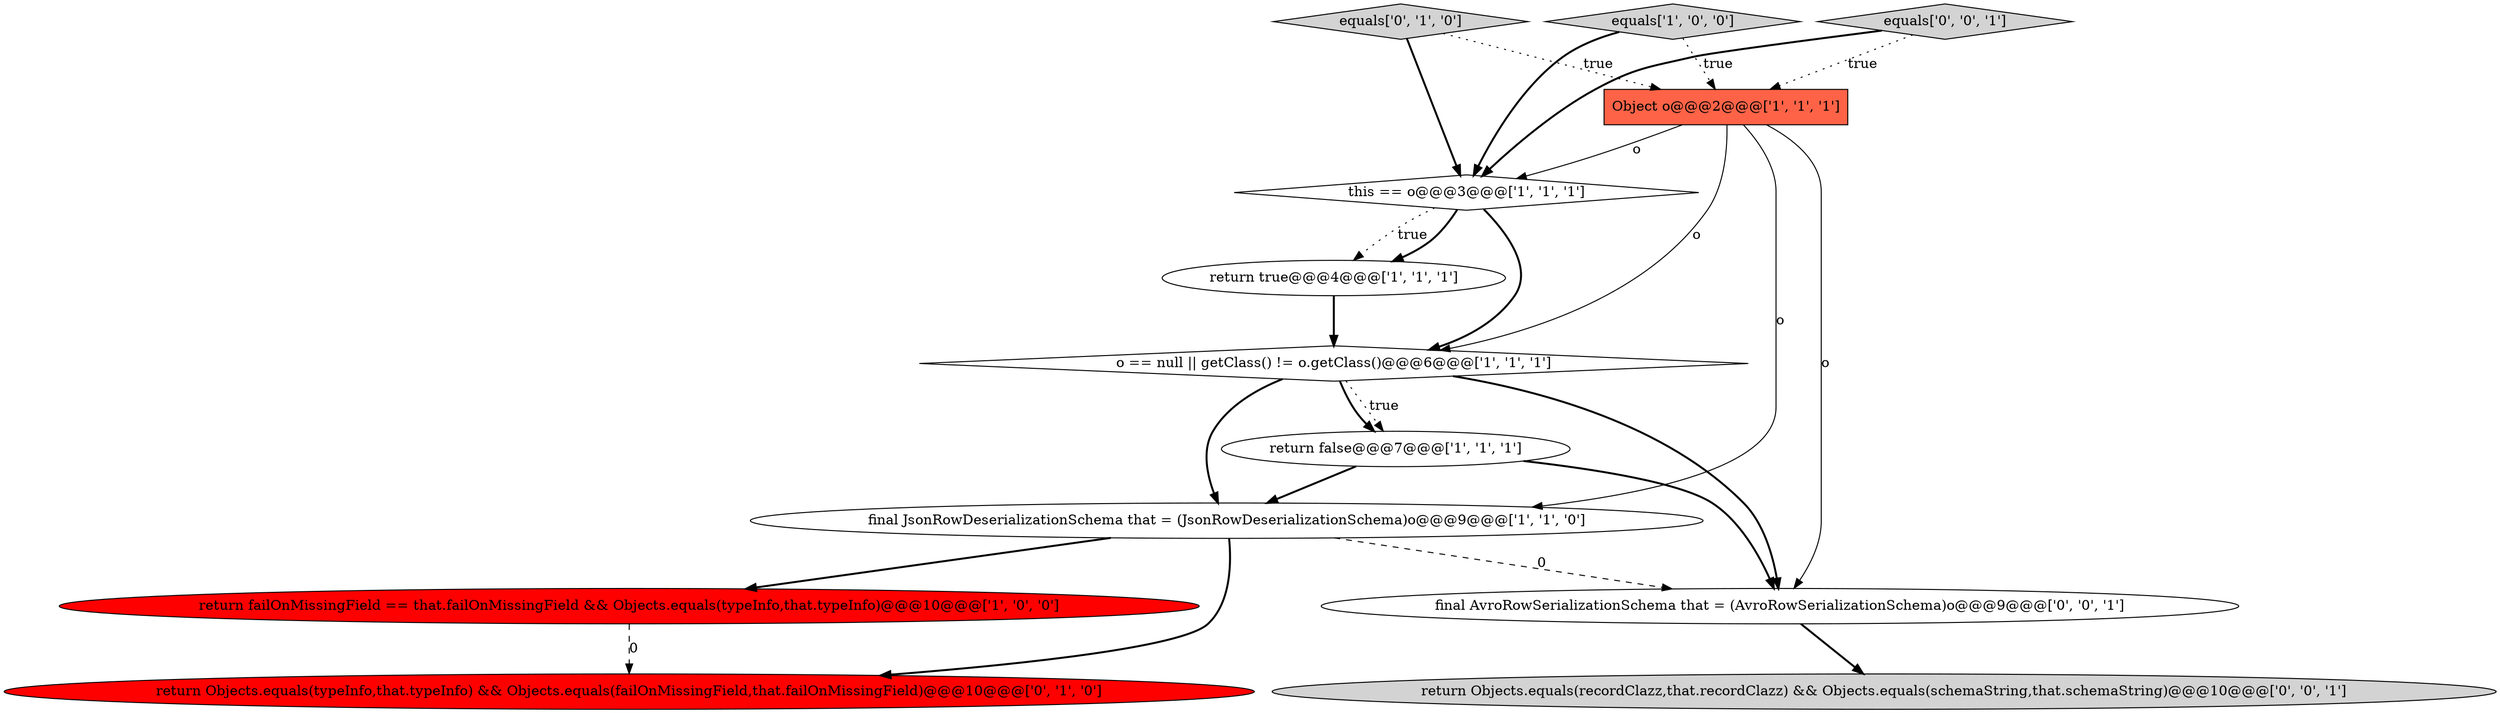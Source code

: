 digraph {
5 [style = filled, label = "return true@@@4@@@['1', '1', '1']", fillcolor = white, shape = ellipse image = "AAA0AAABBB1BBB"];
12 [style = filled, label = "equals['0', '0', '1']", fillcolor = lightgray, shape = diamond image = "AAA0AAABBB3BBB"];
3 [style = filled, label = "equals['1', '0', '0']", fillcolor = lightgray, shape = diamond image = "AAA0AAABBB1BBB"];
2 [style = filled, label = "final JsonRowDeserializationSchema that = (JsonRowDeserializationSchema)o@@@9@@@['1', '1', '0']", fillcolor = white, shape = ellipse image = "AAA0AAABBB1BBB"];
1 [style = filled, label = "return failOnMissingField == that.failOnMissingField && Objects.equals(typeInfo,that.typeInfo)@@@10@@@['1', '0', '0']", fillcolor = red, shape = ellipse image = "AAA1AAABBB1BBB"];
7 [style = filled, label = "Object o@@@2@@@['1', '1', '1']", fillcolor = tomato, shape = box image = "AAA0AAABBB1BBB"];
8 [style = filled, label = "equals['0', '1', '0']", fillcolor = lightgray, shape = diamond image = "AAA0AAABBB2BBB"];
11 [style = filled, label = "final AvroRowSerializationSchema that = (AvroRowSerializationSchema)o@@@9@@@['0', '0', '1']", fillcolor = white, shape = ellipse image = "AAA0AAABBB3BBB"];
9 [style = filled, label = "return Objects.equals(typeInfo,that.typeInfo) && Objects.equals(failOnMissingField,that.failOnMissingField)@@@10@@@['0', '1', '0']", fillcolor = red, shape = ellipse image = "AAA1AAABBB2BBB"];
6 [style = filled, label = "return false@@@7@@@['1', '1', '1']", fillcolor = white, shape = ellipse image = "AAA0AAABBB1BBB"];
10 [style = filled, label = "return Objects.equals(recordClazz,that.recordClazz) && Objects.equals(schemaString,that.schemaString)@@@10@@@['0', '0', '1']", fillcolor = lightgray, shape = ellipse image = "AAA0AAABBB3BBB"];
0 [style = filled, label = "o == null || getClass() != o.getClass()@@@6@@@['1', '1', '1']", fillcolor = white, shape = diamond image = "AAA0AAABBB1BBB"];
4 [style = filled, label = "this == o@@@3@@@['1', '1', '1']", fillcolor = white, shape = diamond image = "AAA0AAABBB1BBB"];
4->5 [style = dotted, label="true"];
3->7 [style = dotted, label="true"];
0->6 [style = bold, label=""];
2->1 [style = bold, label=""];
0->2 [style = bold, label=""];
7->11 [style = solid, label="o"];
8->7 [style = dotted, label="true"];
7->0 [style = solid, label="o"];
0->11 [style = bold, label=""];
1->9 [style = dashed, label="0"];
2->9 [style = bold, label=""];
0->6 [style = dotted, label="true"];
3->4 [style = bold, label=""];
4->0 [style = bold, label=""];
6->2 [style = bold, label=""];
7->4 [style = solid, label="o"];
5->0 [style = bold, label=""];
12->4 [style = bold, label=""];
11->10 [style = bold, label=""];
6->11 [style = bold, label=""];
2->11 [style = dashed, label="0"];
8->4 [style = bold, label=""];
12->7 [style = dotted, label="true"];
7->2 [style = solid, label="o"];
4->5 [style = bold, label=""];
}
